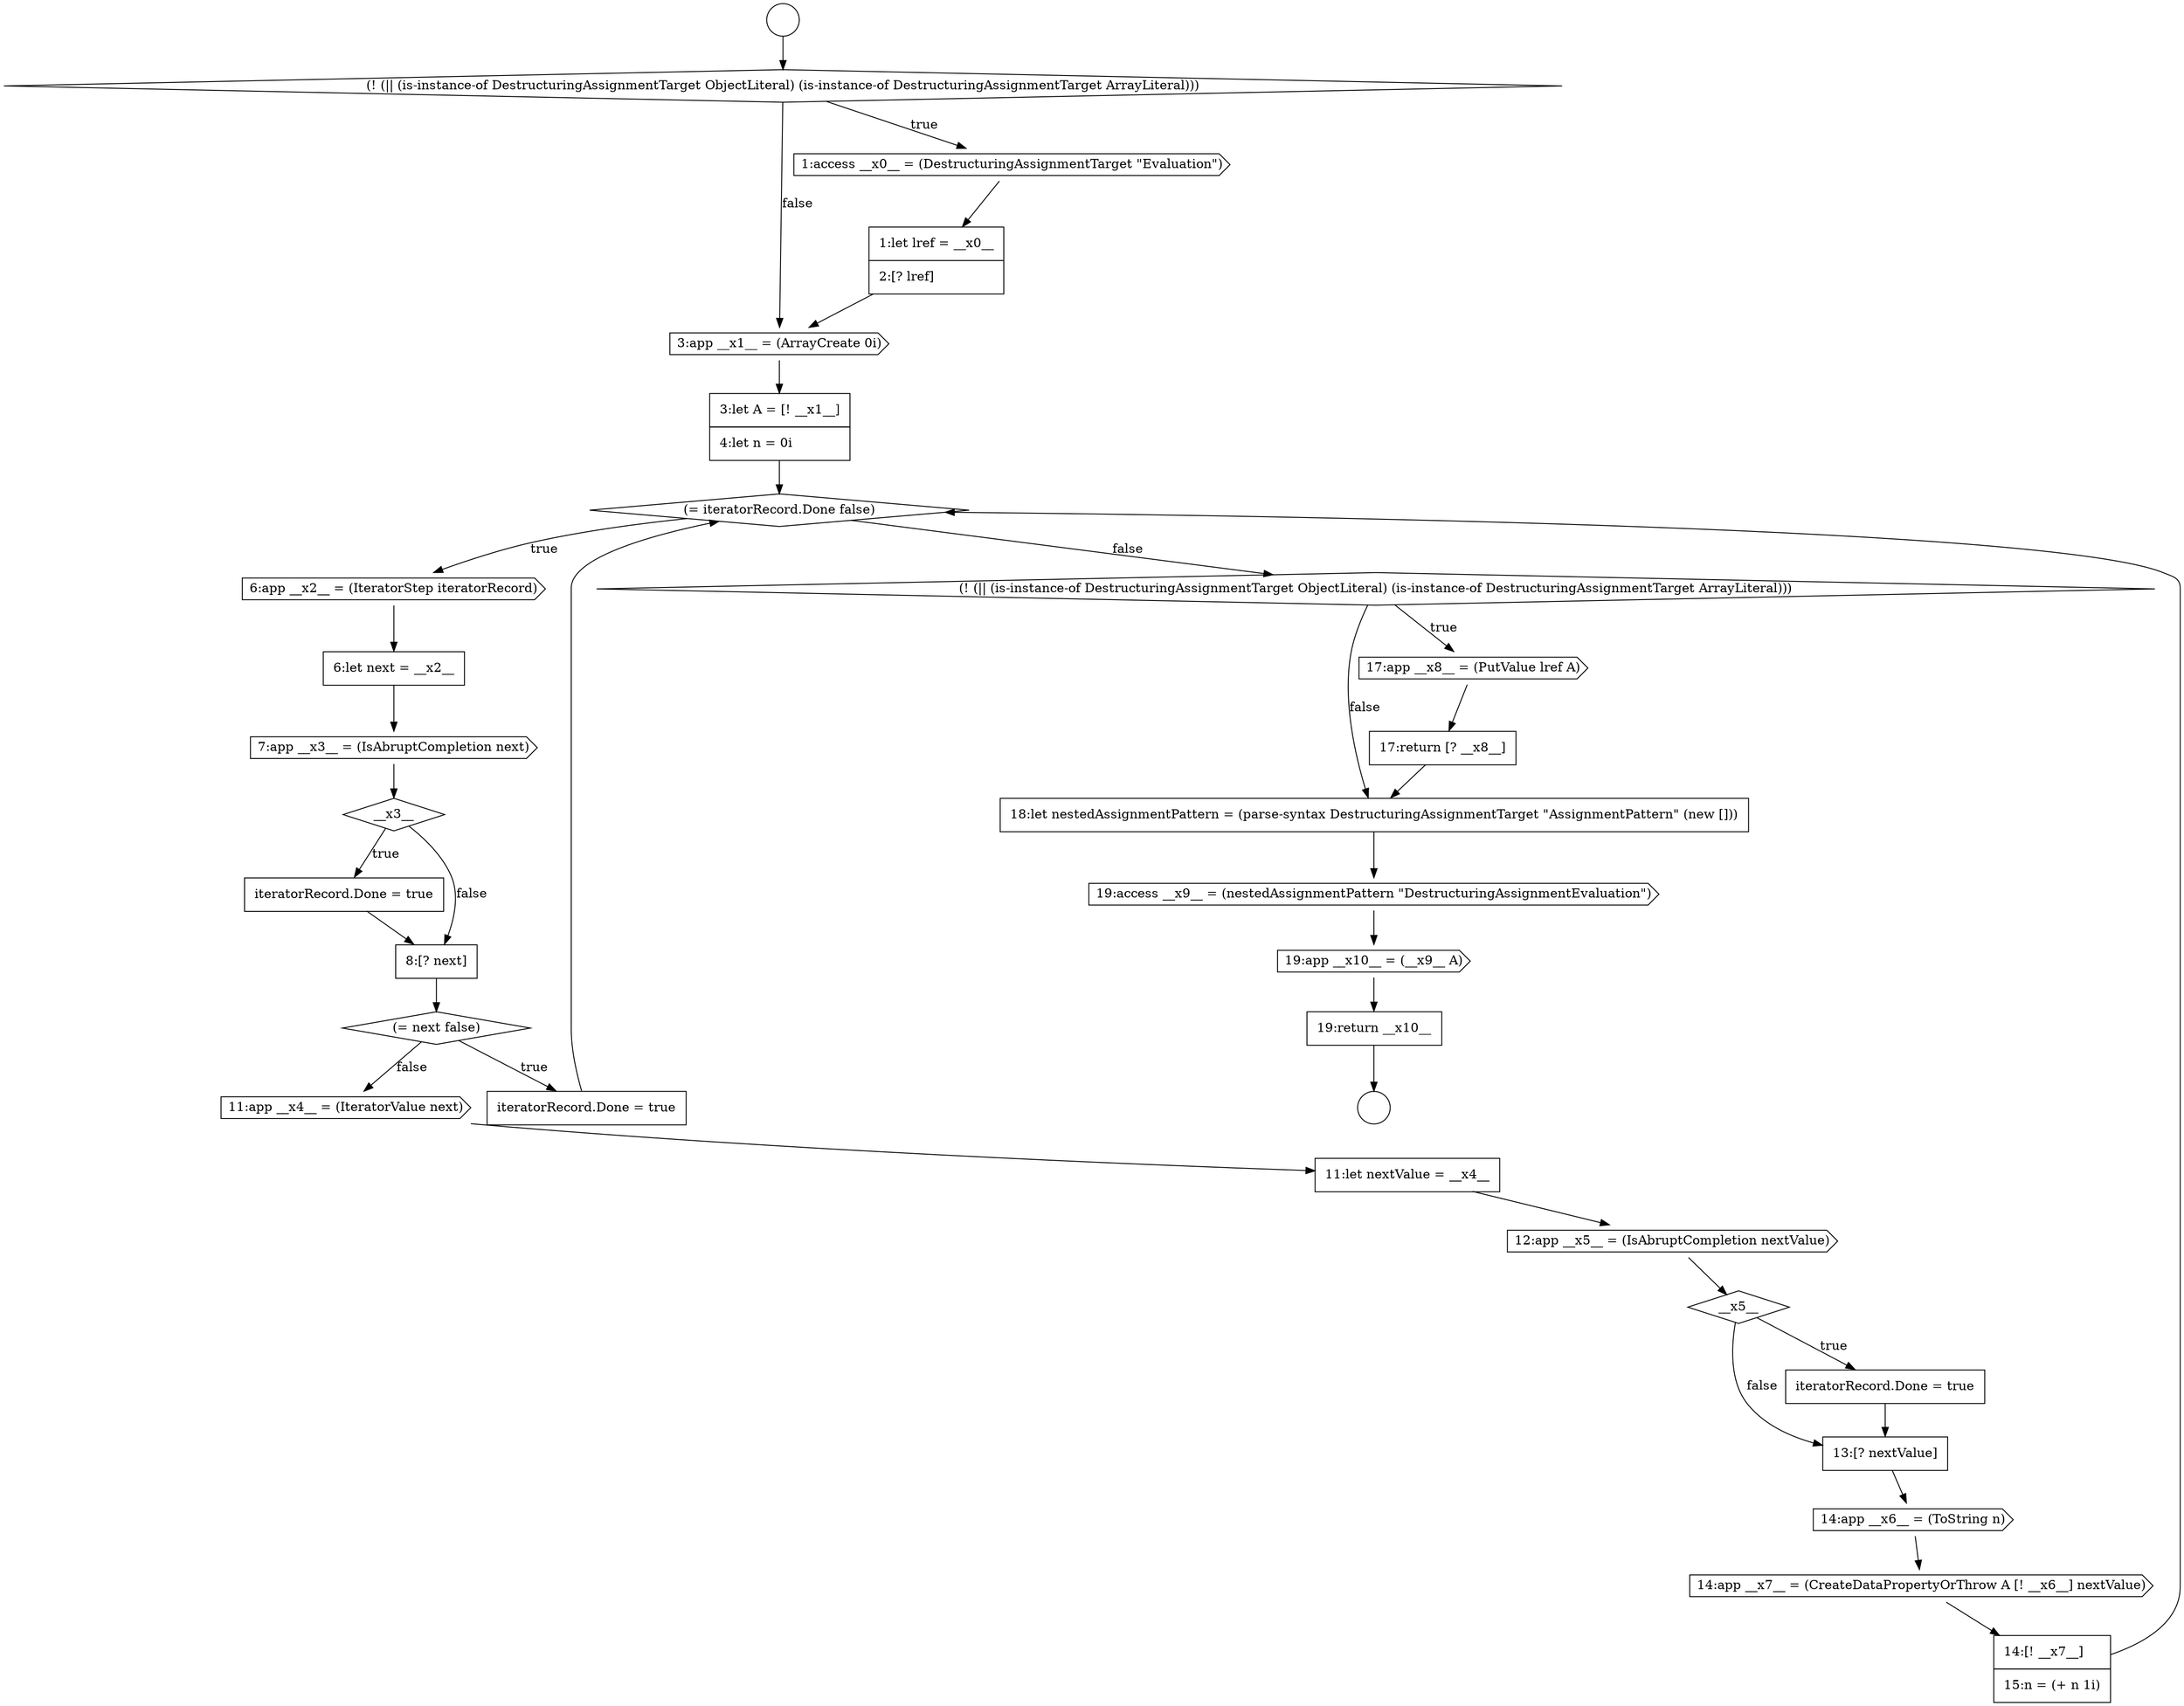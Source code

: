 digraph {
  node6014 [shape=none, margin=0, label=<<font color="black">
    <table border="0" cellborder="1" cellspacing="0" cellpadding="10">
      <tr><td align="left">1:let lref = __x0__</td></tr>
      <tr><td align="left">2:[? lref]</td></tr>
    </table>
  </font>> color="black" fillcolor="white" style=filled]
  node6021 [shape=diamond, label=<<font color="black">__x3__</font>> color="black" fillcolor="white" style=filled]
  node6032 [shape=cds, label=<<font color="black">14:app __x6__ = (ToString n)</font>> color="black" fillcolor="white" style=filled]
  node6028 [shape=cds, label=<<font color="black">12:app __x5__ = (IsAbruptCompletion nextValue)</font>> color="black" fillcolor="white" style=filled]
  node6033 [shape=cds, label=<<font color="black">14:app __x7__ = (CreateDataPropertyOrThrow A [! __x6__] nextValue)</font>> color="black" fillcolor="white" style=filled]
  node6026 [shape=cds, label=<<font color="black">11:app __x4__ = (IteratorValue next)</font>> color="black" fillcolor="white" style=filled]
  node6019 [shape=none, margin=0, label=<<font color="black">
    <table border="0" cellborder="1" cellspacing="0" cellpadding="10">
      <tr><td align="left">6:let next = __x2__</td></tr>
    </table>
  </font>> color="black" fillcolor="white" style=filled]
  node6016 [shape=none, margin=0, label=<<font color="black">
    <table border="0" cellborder="1" cellspacing="0" cellpadding="10">
      <tr><td align="left">3:let A = [! __x1__]</td></tr>
      <tr><td align="left">4:let n = 0i</td></tr>
    </table>
  </font>> color="black" fillcolor="white" style=filled]
  node6024 [shape=diamond, label=<<font color="black">(= next false)</font>> color="black" fillcolor="white" style=filled]
  node6012 [shape=diamond, label=<<font color="black">(! (|| (is-instance-of DestructuringAssignmentTarget ObjectLiteral) (is-instance-of DestructuringAssignmentTarget ArrayLiteral)))</font>> color="black" fillcolor="white" style=filled]
  node6018 [shape=cds, label=<<font color="black">6:app __x2__ = (IteratorStep iteratorRecord)</font>> color="black" fillcolor="white" style=filled]
  node6040 [shape=cds, label=<<font color="black">19:app __x10__ = (__x9__ A)</font>> color="black" fillcolor="white" style=filled]
  node6035 [shape=diamond, label=<<font color="black">(! (|| (is-instance-of DestructuringAssignmentTarget ObjectLiteral) (is-instance-of DestructuringAssignmentTarget ArrayLiteral)))</font>> color="black" fillcolor="white" style=filled]
  node6022 [shape=none, margin=0, label=<<font color="black">
    <table border="0" cellborder="1" cellspacing="0" cellpadding="10">
      <tr><td align="left">iteratorRecord.Done = true</td></tr>
    </table>
  </font>> color="black" fillcolor="white" style=filled]
  node6031 [shape=none, margin=0, label=<<font color="black">
    <table border="0" cellborder="1" cellspacing="0" cellpadding="10">
      <tr><td align="left">13:[? nextValue]</td></tr>
    </table>
  </font>> color="black" fillcolor="white" style=filled]
  node6017 [shape=diamond, label=<<font color="black">(= iteratorRecord.Done false)</font>> color="black" fillcolor="white" style=filled]
  node6034 [shape=none, margin=0, label=<<font color="black">
    <table border="0" cellborder="1" cellspacing="0" cellpadding="10">
      <tr><td align="left">14:[! __x7__]</td></tr>
      <tr><td align="left">15:n = (+ n 1i)</td></tr>
    </table>
  </font>> color="black" fillcolor="white" style=filled]
  node6039 [shape=cds, label=<<font color="black">19:access __x9__ = (nestedAssignmentPattern &quot;DestructuringAssignmentEvaluation&quot;)</font>> color="black" fillcolor="white" style=filled]
  node6010 [shape=circle label=" " color="black" fillcolor="white" style=filled]
  node6025 [shape=none, margin=0, label=<<font color="black">
    <table border="0" cellborder="1" cellspacing="0" cellpadding="10">
      <tr><td align="left">iteratorRecord.Done = true</td></tr>
    </table>
  </font>> color="black" fillcolor="white" style=filled]
  node6020 [shape=cds, label=<<font color="black">7:app __x3__ = (IsAbruptCompletion next)</font>> color="black" fillcolor="white" style=filled]
  node6015 [shape=cds, label=<<font color="black">3:app __x1__ = (ArrayCreate 0i)</font>> color="black" fillcolor="white" style=filled]
  node6011 [shape=circle label=" " color="black" fillcolor="white" style=filled]
  node6038 [shape=none, margin=0, label=<<font color="black">
    <table border="0" cellborder="1" cellspacing="0" cellpadding="10">
      <tr><td align="left">18:let nestedAssignmentPattern = (parse-syntax DestructuringAssignmentTarget &quot;AssignmentPattern&quot; (new []))</td></tr>
    </table>
  </font>> color="black" fillcolor="white" style=filled]
  node6027 [shape=none, margin=0, label=<<font color="black">
    <table border="0" cellborder="1" cellspacing="0" cellpadding="10">
      <tr><td align="left">11:let nextValue = __x4__</td></tr>
    </table>
  </font>> color="black" fillcolor="white" style=filled]
  node6029 [shape=diamond, label=<<font color="black">__x5__</font>> color="black" fillcolor="white" style=filled]
  node6036 [shape=cds, label=<<font color="black">17:app __x8__ = (PutValue lref A)</font>> color="black" fillcolor="white" style=filled]
  node6037 [shape=none, margin=0, label=<<font color="black">
    <table border="0" cellborder="1" cellspacing="0" cellpadding="10">
      <tr><td align="left">17:return [? __x8__]</td></tr>
    </table>
  </font>> color="black" fillcolor="white" style=filled]
  node6041 [shape=none, margin=0, label=<<font color="black">
    <table border="0" cellborder="1" cellspacing="0" cellpadding="10">
      <tr><td align="left">19:return __x10__</td></tr>
    </table>
  </font>> color="black" fillcolor="white" style=filled]
  node6013 [shape=cds, label=<<font color="black">1:access __x0__ = (DestructuringAssignmentTarget &quot;Evaluation&quot;)</font>> color="black" fillcolor="white" style=filled]
  node6030 [shape=none, margin=0, label=<<font color="black">
    <table border="0" cellborder="1" cellspacing="0" cellpadding="10">
      <tr><td align="left">iteratorRecord.Done = true</td></tr>
    </table>
  </font>> color="black" fillcolor="white" style=filled]
  node6023 [shape=none, margin=0, label=<<font color="black">
    <table border="0" cellborder="1" cellspacing="0" cellpadding="10">
      <tr><td align="left">8:[? next]</td></tr>
    </table>
  </font>> color="black" fillcolor="white" style=filled]
  node6039 -> node6040 [ color="black"]
  node6035 -> node6036 [label=<<font color="black">true</font>> color="black"]
  node6035 -> node6038 [label=<<font color="black">false</font>> color="black"]
  node6023 -> node6024 [ color="black"]
  node6033 -> node6034 [ color="black"]
  node6034 -> node6017 [ color="black"]
  node6032 -> node6033 [ color="black"]
  node6037 -> node6038 [ color="black"]
  node6029 -> node6030 [label=<<font color="black">true</font>> color="black"]
  node6029 -> node6031 [label=<<font color="black">false</font>> color="black"]
  node6024 -> node6025 [label=<<font color="black">true</font>> color="black"]
  node6024 -> node6026 [label=<<font color="black">false</font>> color="black"]
  node6036 -> node6037 [ color="black"]
  node6019 -> node6020 [ color="black"]
  node6018 -> node6019 [ color="black"]
  node6041 -> node6011 [ color="black"]
  node6022 -> node6023 [ color="black"]
  node6021 -> node6022 [label=<<font color="black">true</font>> color="black"]
  node6021 -> node6023 [label=<<font color="black">false</font>> color="black"]
  node6014 -> node6015 [ color="black"]
  node6026 -> node6027 [ color="black"]
  node6015 -> node6016 [ color="black"]
  node6012 -> node6013 [label=<<font color="black">true</font>> color="black"]
  node6012 -> node6015 [label=<<font color="black">false</font>> color="black"]
  node6028 -> node6029 [ color="black"]
  node6031 -> node6032 [ color="black"]
  node6016 -> node6017 [ color="black"]
  node6027 -> node6028 [ color="black"]
  node6038 -> node6039 [ color="black"]
  node6040 -> node6041 [ color="black"]
  node6017 -> node6018 [label=<<font color="black">true</font>> color="black"]
  node6017 -> node6035 [label=<<font color="black">false</font>> color="black"]
  node6030 -> node6031 [ color="black"]
  node6025 -> node6017 [ color="black"]
  node6013 -> node6014 [ color="black"]
  node6020 -> node6021 [ color="black"]
  node6010 -> node6012 [ color="black"]
}
